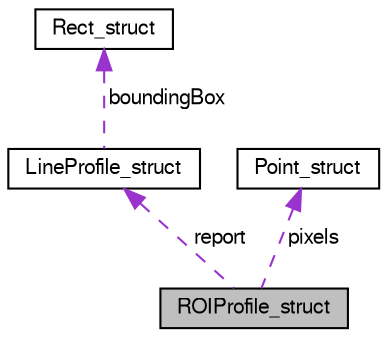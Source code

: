 digraph "ROIProfile_struct"
{
  bgcolor="transparent";
  edge [fontname="FreeSans",fontsize="10",labelfontname="FreeSans",labelfontsize="10"];
  node [fontname="FreeSans",fontsize="10",shape=record];
  Node1 [label="ROIProfile_struct",height=0.2,width=0.4,color="black", fillcolor="grey75", style="filled" fontcolor="black"];
  Node2 -> Node1 [dir="back",color="darkorchid3",fontsize="10",style="dashed",label=" report" ,fontname="FreeSans"];
  Node2 [label="LineProfile_struct",height=0.2,width=0.4,color="black",URL="$struct_line_profile__struct.html"];
  Node3 -> Node2 [dir="back",color="darkorchid3",fontsize="10",style="dashed",label=" boundingBox" ,fontname="FreeSans"];
  Node3 [label="Rect_struct",height=0.2,width=0.4,color="black",URL="$struct_rect__struct.html"];
  Node4 -> Node1 [dir="back",color="darkorchid3",fontsize="10",style="dashed",label=" pixels" ,fontname="FreeSans"];
  Node4 [label="Point_struct",height=0.2,width=0.4,color="black",URL="$struct_point__struct.html"];
}

